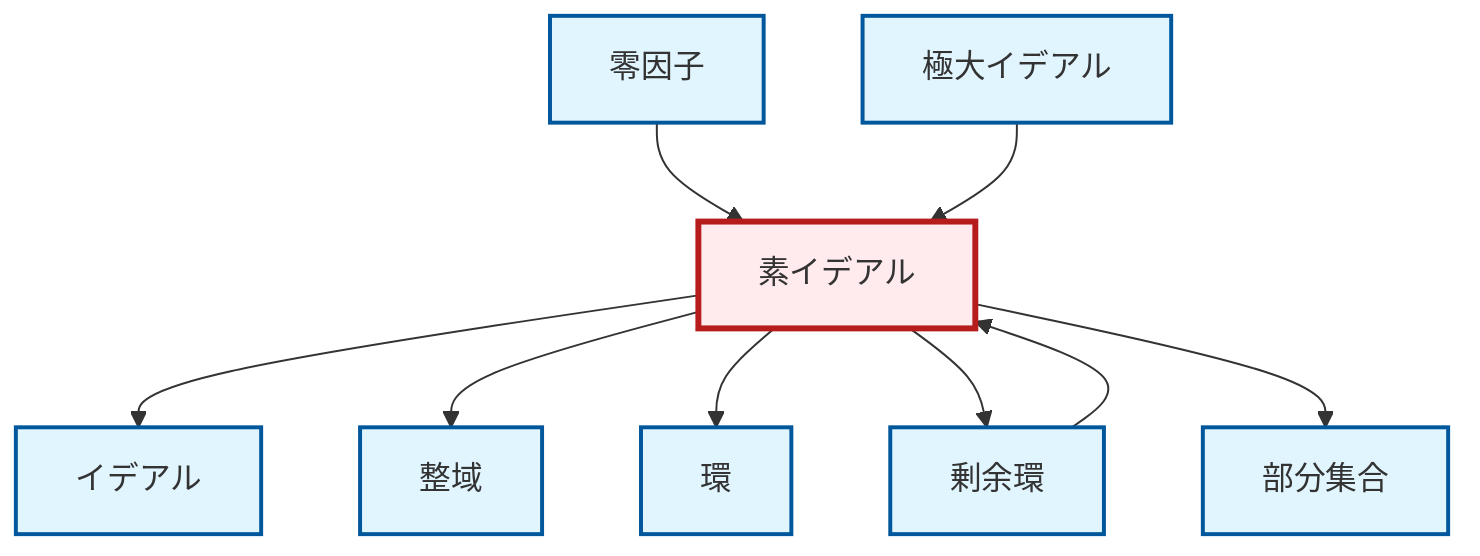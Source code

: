 graph TD
    classDef definition fill:#e1f5fe,stroke:#01579b,stroke-width:2px
    classDef theorem fill:#f3e5f5,stroke:#4a148c,stroke-width:2px
    classDef axiom fill:#fff3e0,stroke:#e65100,stroke-width:2px
    classDef example fill:#e8f5e9,stroke:#1b5e20,stroke-width:2px
    classDef current fill:#ffebee,stroke:#b71c1c,stroke-width:3px
    def-ideal["イデアル"]:::definition
    def-maximal-ideal["極大イデアル"]:::definition
    def-quotient-ring["剰余環"]:::definition
    def-integral-domain["整域"]:::definition
    def-zero-divisor["零因子"]:::definition
    def-prime-ideal["素イデアル"]:::definition
    def-ring["環"]:::definition
    def-subset["部分集合"]:::definition
    def-prime-ideal --> def-ideal
    def-prime-ideal --> def-integral-domain
    def-quotient-ring --> def-prime-ideal
    def-prime-ideal --> def-ring
    def-zero-divisor --> def-prime-ideal
    def-prime-ideal --> def-quotient-ring
    def-maximal-ideal --> def-prime-ideal
    def-prime-ideal --> def-subset
    class def-prime-ideal current
